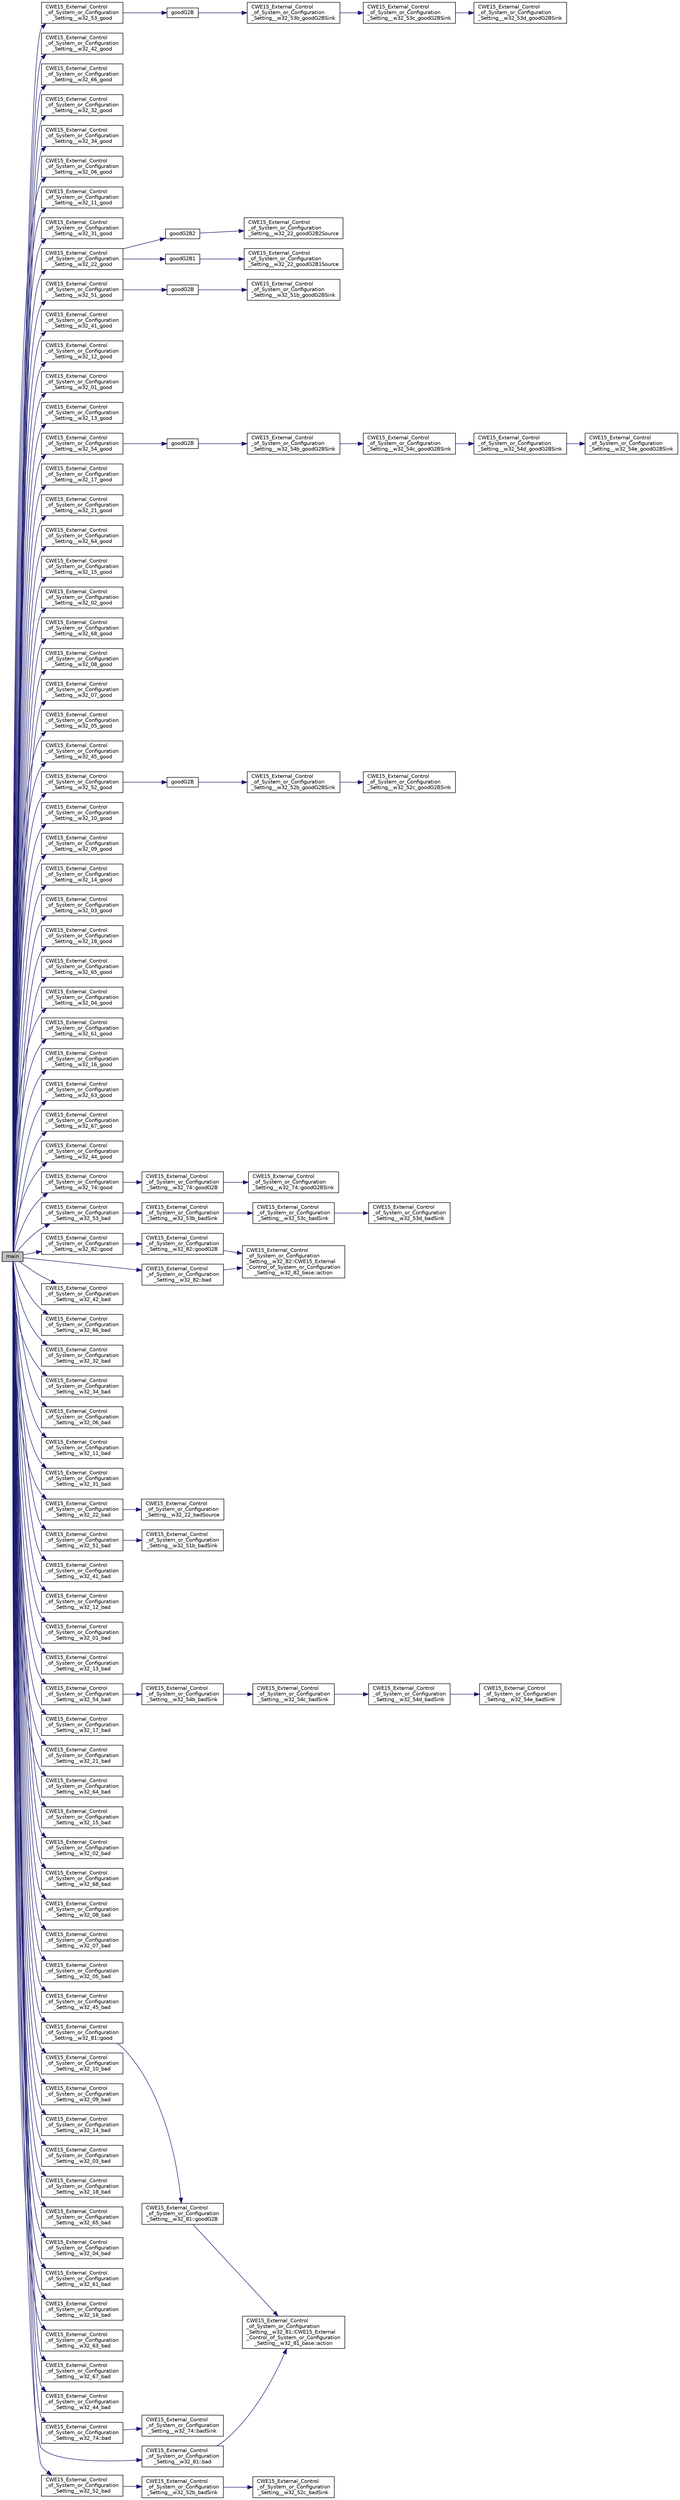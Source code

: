 digraph "main"
{
  edge [fontname="Helvetica",fontsize="10",labelfontname="Helvetica",labelfontsize="10"];
  node [fontname="Helvetica",fontsize="10",shape=record];
  rankdir="LR";
  Node0 [label="main",height=0.2,width=0.4,color="black", fillcolor="grey75", style="filled", fontcolor="black"];
  Node0 -> Node1 [color="midnightblue",fontsize="10",style="solid",fontname="Helvetica"];
  Node1 [label="CWE15_External_Control\l_of_System_or_Configuration\l_Setting__w32_53_good",height=0.2,width=0.4,color="black", fillcolor="white", style="filled",URL="$CWE15__External__Control__of__System__or__Configuration__Setting____w32__53a_8c.html#a7577d3c5b2392b98a02d7039d37c3817"];
  Node1 -> Node2 [color="midnightblue",fontsize="10",style="solid",fontname="Helvetica"];
  Node2 [label="goodG2B",height=0.2,width=0.4,color="black", fillcolor="white", style="filled",URL="$CWE15__External__Control__of__System__or__Configuration__Setting____w32__53a_8c.html#a7eda1d9036806a85a3f6bf72aa50b678"];
  Node2 -> Node3 [color="midnightblue",fontsize="10",style="solid",fontname="Helvetica"];
  Node3 [label="CWE15_External_Control\l_of_System_or_Configuration\l_Setting__w32_53b_goodG2BSink",height=0.2,width=0.4,color="black", fillcolor="white", style="filled",URL="$CWE15__External__Control__of__System__or__Configuration__Setting____w32__53a_8c.html#ac827f9f53ccf41715e999598a62ba31e"];
  Node3 -> Node4 [color="midnightblue",fontsize="10",style="solid",fontname="Helvetica"];
  Node4 [label="CWE15_External_Control\l_of_System_or_Configuration\l_Setting__w32_53c_goodG2BSink",height=0.2,width=0.4,color="black", fillcolor="white", style="filled",URL="$CWE15__External__Control__of__System__or__Configuration__Setting____w32__53b_8c.html#aa7f4df223585be58bd79349b721bd907"];
  Node4 -> Node5 [color="midnightblue",fontsize="10",style="solid",fontname="Helvetica"];
  Node5 [label="CWE15_External_Control\l_of_System_or_Configuration\l_Setting__w32_53d_goodG2BSink",height=0.2,width=0.4,color="black", fillcolor="white", style="filled",URL="$CWE15__External__Control__of__System__or__Configuration__Setting____w32__53c_8c.html#a5bc3ecfeb6a5c396bc0ddb3075aa41ed"];
  Node0 -> Node6 [color="midnightblue",fontsize="10",style="solid",fontname="Helvetica"];
  Node6 [label="CWE15_External_Control\l_of_System_or_Configuration\l_Setting__w32_42_good",height=0.2,width=0.4,color="black", fillcolor="white", style="filled",URL="$testcases_8h.html#aea3a3d42495a8fa744d723d2bbd5294d"];
  Node0 -> Node7 [color="midnightblue",fontsize="10",style="solid",fontname="Helvetica"];
  Node7 [label="CWE15_External_Control\l_of_System_or_Configuration\l_Setting__w32_66_good",height=0.2,width=0.4,color="black", fillcolor="white", style="filled",URL="$testcases_8h.html#addef615e9b3ad13b336233fe7260125d"];
  Node0 -> Node8 [color="midnightblue",fontsize="10",style="solid",fontname="Helvetica"];
  Node8 [label="CWE15_External_Control\l_of_System_or_Configuration\l_Setting__w32_32_good",height=0.2,width=0.4,color="black", fillcolor="white", style="filled",URL="$testcases_8h.html#aa3d042854312d717e0ba22d8951cdaf8"];
  Node0 -> Node9 [color="midnightblue",fontsize="10",style="solid",fontname="Helvetica"];
  Node9 [label="CWE15_External_Control\l_of_System_or_Configuration\l_Setting__w32_34_good",height=0.2,width=0.4,color="black", fillcolor="white", style="filled",URL="$testcases_8h.html#af10b4aa853a8ed391484d99e72b7d5f5"];
  Node0 -> Node10 [color="midnightblue",fontsize="10",style="solid",fontname="Helvetica"];
  Node10 [label="CWE15_External_Control\l_of_System_or_Configuration\l_Setting__w32_06_good",height=0.2,width=0.4,color="black", fillcolor="white", style="filled",URL="$testcases_8h.html#afd98057cef1d32d8d7f541d6c425f80f"];
  Node0 -> Node11 [color="midnightblue",fontsize="10",style="solid",fontname="Helvetica"];
  Node11 [label="CWE15_External_Control\l_of_System_or_Configuration\l_Setting__w32_11_good",height=0.2,width=0.4,color="black", fillcolor="white", style="filled",URL="$testcases_8h.html#ae7f225675a346408aeaec3786c075d7a"];
  Node0 -> Node12 [color="midnightblue",fontsize="10",style="solid",fontname="Helvetica"];
  Node12 [label="CWE15_External_Control\l_of_System_or_Configuration\l_Setting__w32_31_good",height=0.2,width=0.4,color="black", fillcolor="white", style="filled",URL="$testcases_8h.html#affed0ca6c6d17977d758e4c0d215c8b3"];
  Node0 -> Node13 [color="midnightblue",fontsize="10",style="solid",fontname="Helvetica"];
  Node13 [label="CWE15_External_Control\l_of_System_or_Configuration\l_Setting__w32_22_good",height=0.2,width=0.4,color="black", fillcolor="white", style="filled",URL="$CWE15__External__Control__of__System__or__Configuration__Setting____w32__22a_8c.html#a6f6bdda14c0c352d82bbf68df220dba2"];
  Node13 -> Node14 [color="midnightblue",fontsize="10",style="solid",fontname="Helvetica"];
  Node14 [label="goodG2B1",height=0.2,width=0.4,color="black", fillcolor="white", style="filled",URL="$CWE15__External__Control__of__System__or__Configuration__Setting____w32__22a_8c.html#ac17d0de842dabc80fcf4a7c075312c3c"];
  Node14 -> Node15 [color="midnightblue",fontsize="10",style="solid",fontname="Helvetica"];
  Node15 [label="CWE15_External_Control\l_of_System_or_Configuration\l_Setting__w32_22_goodG2B1Source",height=0.2,width=0.4,color="black", fillcolor="white", style="filled",URL="$CWE15__External__Control__of__System__or__Configuration__Setting____w32__22a_8c.html#a95b1967d57f6342a39262d7e22a9a9d2"];
  Node13 -> Node16 [color="midnightblue",fontsize="10",style="solid",fontname="Helvetica"];
  Node16 [label="goodG2B2",height=0.2,width=0.4,color="black", fillcolor="white", style="filled",URL="$CWE15__External__Control__of__System__or__Configuration__Setting____w32__22a_8c.html#ae6b951ee594ed81470250b3195e42869"];
  Node16 -> Node17 [color="midnightblue",fontsize="10",style="solid",fontname="Helvetica"];
  Node17 [label="CWE15_External_Control\l_of_System_or_Configuration\l_Setting__w32_22_goodG2B2Source",height=0.2,width=0.4,color="black", fillcolor="white", style="filled",URL="$CWE15__External__Control__of__System__or__Configuration__Setting____w32__22a_8c.html#a39c897fe0df655c77953b1038e4d6e7f"];
  Node0 -> Node18 [color="midnightblue",fontsize="10",style="solid",fontname="Helvetica"];
  Node18 [label="CWE15_External_Control\l_of_System_or_Configuration\l_Setting__w32_51_good",height=0.2,width=0.4,color="black", fillcolor="white", style="filled",URL="$CWE15__External__Control__of__System__or__Configuration__Setting____w32__51a_8c.html#a4ab2414fe2cdf5dd07dcf00aa10c3cb8"];
  Node18 -> Node19 [color="midnightblue",fontsize="10",style="solid",fontname="Helvetica"];
  Node19 [label="goodG2B",height=0.2,width=0.4,color="black", fillcolor="white", style="filled",URL="$CWE15__External__Control__of__System__or__Configuration__Setting____w32__51a_8c.html#a7eda1d9036806a85a3f6bf72aa50b678"];
  Node19 -> Node20 [color="midnightblue",fontsize="10",style="solid",fontname="Helvetica"];
  Node20 [label="CWE15_External_Control\l_of_System_or_Configuration\l_Setting__w32_51b_goodG2BSink",height=0.2,width=0.4,color="black", fillcolor="white", style="filled",URL="$CWE15__External__Control__of__System__or__Configuration__Setting____w32__51a_8c.html#a993a536d8a0f2aed78f0fac34ba1f0d3"];
  Node0 -> Node21 [color="midnightblue",fontsize="10",style="solid",fontname="Helvetica"];
  Node21 [label="CWE15_External_Control\l_of_System_or_Configuration\l_Setting__w32_41_good",height=0.2,width=0.4,color="black", fillcolor="white", style="filled",URL="$testcases_8h.html#add6e32c4bd0aa9a1792389c34cd8302a"];
  Node0 -> Node22 [color="midnightblue",fontsize="10",style="solid",fontname="Helvetica"];
  Node22 [label="CWE15_External_Control\l_of_System_or_Configuration\l_Setting__w32_12_good",height=0.2,width=0.4,color="black", fillcolor="white", style="filled",URL="$testcases_8h.html#a0911133b1c59d261f468c26a77ebcd24"];
  Node0 -> Node23 [color="midnightblue",fontsize="10",style="solid",fontname="Helvetica"];
  Node23 [label="CWE15_External_Control\l_of_System_or_Configuration\l_Setting__w32_01_good",height=0.2,width=0.4,color="black", fillcolor="white", style="filled",URL="$testcases_8h.html#abea2187d91f48c829a225a1e5f3da48b"];
  Node0 -> Node24 [color="midnightblue",fontsize="10",style="solid",fontname="Helvetica"];
  Node24 [label="CWE15_External_Control\l_of_System_or_Configuration\l_Setting__w32_13_good",height=0.2,width=0.4,color="black", fillcolor="white", style="filled",URL="$testcases_8h.html#a9bd33df83ec64e9ff7e95b3687570099"];
  Node0 -> Node25 [color="midnightblue",fontsize="10",style="solid",fontname="Helvetica"];
  Node25 [label="CWE15_External_Control\l_of_System_or_Configuration\l_Setting__w32_54_good",height=0.2,width=0.4,color="black", fillcolor="white", style="filled",URL="$CWE15__External__Control__of__System__or__Configuration__Setting____w32__54a_8c.html#aa2db3c6b66c837409874d0fa278cdc9a"];
  Node25 -> Node26 [color="midnightblue",fontsize="10",style="solid",fontname="Helvetica"];
  Node26 [label="goodG2B",height=0.2,width=0.4,color="black", fillcolor="white", style="filled",URL="$CWE15__External__Control__of__System__or__Configuration__Setting____w32__54a_8c.html#a7eda1d9036806a85a3f6bf72aa50b678"];
  Node26 -> Node27 [color="midnightblue",fontsize="10",style="solid",fontname="Helvetica"];
  Node27 [label="CWE15_External_Control\l_of_System_or_Configuration\l_Setting__w32_54b_goodG2BSink",height=0.2,width=0.4,color="black", fillcolor="white", style="filled",URL="$CWE15__External__Control__of__System__or__Configuration__Setting____w32__54a_8c.html#a9a08f85cf5ccc142deb55f0cb358d930"];
  Node27 -> Node28 [color="midnightblue",fontsize="10",style="solid",fontname="Helvetica"];
  Node28 [label="CWE15_External_Control\l_of_System_or_Configuration\l_Setting__w32_54c_goodG2BSink",height=0.2,width=0.4,color="black", fillcolor="white", style="filled",URL="$CWE15__External__Control__of__System__or__Configuration__Setting____w32__54b_8c.html#aa81cc7fe40731df35a8f95e59e2993fb"];
  Node28 -> Node29 [color="midnightblue",fontsize="10",style="solid",fontname="Helvetica"];
  Node29 [label="CWE15_External_Control\l_of_System_or_Configuration\l_Setting__w32_54d_goodG2BSink",height=0.2,width=0.4,color="black", fillcolor="white", style="filled",URL="$CWE15__External__Control__of__System__or__Configuration__Setting____w32__54c_8c.html#ae001412e9c2f8415b9be1abd44a30946"];
  Node29 -> Node30 [color="midnightblue",fontsize="10",style="solid",fontname="Helvetica"];
  Node30 [label="CWE15_External_Control\l_of_System_or_Configuration\l_Setting__w32_54e_goodG2BSink",height=0.2,width=0.4,color="black", fillcolor="white", style="filled",URL="$CWE15__External__Control__of__System__or__Configuration__Setting____w32__54d_8c.html#abbf16617dc0d704079dc35ac829def58"];
  Node0 -> Node31 [color="midnightblue",fontsize="10",style="solid",fontname="Helvetica"];
  Node31 [label="CWE15_External_Control\l_of_System_or_Configuration\l_Setting__w32_17_good",height=0.2,width=0.4,color="black", fillcolor="white", style="filled",URL="$testcases_8h.html#a8530657318126af35c2ad9faa3a4e64b"];
  Node0 -> Node32 [color="midnightblue",fontsize="10",style="solid",fontname="Helvetica"];
  Node32 [label="CWE15_External_Control\l_of_System_or_Configuration\l_Setting__w32_21_good",height=0.2,width=0.4,color="black", fillcolor="white", style="filled",URL="$testcases_8h.html#a914dbf0841fcbad58c0daef1a71f1768"];
  Node0 -> Node33 [color="midnightblue",fontsize="10",style="solid",fontname="Helvetica"];
  Node33 [label="CWE15_External_Control\l_of_System_or_Configuration\l_Setting__w32_64_good",height=0.2,width=0.4,color="black", fillcolor="white", style="filled",URL="$testcases_8h.html#a9b6194381fcd78efaf39f8c3c80b1e4b"];
  Node0 -> Node34 [color="midnightblue",fontsize="10",style="solid",fontname="Helvetica"];
  Node34 [label="CWE15_External_Control\l_of_System_or_Configuration\l_Setting__w32_15_good",height=0.2,width=0.4,color="black", fillcolor="white", style="filled",URL="$testcases_8h.html#a2139aa67896c3ba113e89a075536b6f7"];
  Node0 -> Node35 [color="midnightblue",fontsize="10",style="solid",fontname="Helvetica"];
  Node35 [label="CWE15_External_Control\l_of_System_or_Configuration\l_Setting__w32_02_good",height=0.2,width=0.4,color="black", fillcolor="white", style="filled",URL="$testcases_8h.html#ae09aa2d5f84d208b3863d457dbdbb788"];
  Node0 -> Node36 [color="midnightblue",fontsize="10",style="solid",fontname="Helvetica"];
  Node36 [label="CWE15_External_Control\l_of_System_or_Configuration\l_Setting__w32_68_good",height=0.2,width=0.4,color="black", fillcolor="white", style="filled",URL="$testcases_8h.html#acc4aaf8f5a41309dd68e90f557f41ec5"];
  Node0 -> Node37 [color="midnightblue",fontsize="10",style="solid",fontname="Helvetica"];
  Node37 [label="CWE15_External_Control\l_of_System_or_Configuration\l_Setting__w32_08_good",height=0.2,width=0.4,color="black", fillcolor="white", style="filled",URL="$testcases_8h.html#a73821d8434c0c5a7454b9627e550c496"];
  Node0 -> Node38 [color="midnightblue",fontsize="10",style="solid",fontname="Helvetica"];
  Node38 [label="CWE15_External_Control\l_of_System_or_Configuration\l_Setting__w32_07_good",height=0.2,width=0.4,color="black", fillcolor="white", style="filled",URL="$testcases_8h.html#abf550c4f3bfd913210c5ca9caaf36fe5"];
  Node0 -> Node39 [color="midnightblue",fontsize="10",style="solid",fontname="Helvetica"];
  Node39 [label="CWE15_External_Control\l_of_System_or_Configuration\l_Setting__w32_05_good",height=0.2,width=0.4,color="black", fillcolor="white", style="filled",URL="$testcases_8h.html#adf5f071b6d6666e517ad6ebb154120f3"];
  Node0 -> Node40 [color="midnightblue",fontsize="10",style="solid",fontname="Helvetica"];
  Node40 [label="CWE15_External_Control\l_of_System_or_Configuration\l_Setting__w32_45_good",height=0.2,width=0.4,color="black", fillcolor="white", style="filled",URL="$testcases_8h.html#ad623a9775351b872e0eba400b0320d92"];
  Node0 -> Node41 [color="midnightblue",fontsize="10",style="solid",fontname="Helvetica"];
  Node41 [label="CWE15_External_Control\l_of_System_or_Configuration\l_Setting__w32_52_good",height=0.2,width=0.4,color="black", fillcolor="white", style="filled",URL="$CWE15__External__Control__of__System__or__Configuration__Setting____w32__52a_8c.html#a83cfadcceadfbe2c73aac0e27cbb386e"];
  Node41 -> Node42 [color="midnightblue",fontsize="10",style="solid",fontname="Helvetica"];
  Node42 [label="goodG2B",height=0.2,width=0.4,color="black", fillcolor="white", style="filled",URL="$CWE15__External__Control__of__System__or__Configuration__Setting____w32__52a_8c.html#a7eda1d9036806a85a3f6bf72aa50b678"];
  Node42 -> Node43 [color="midnightblue",fontsize="10",style="solid",fontname="Helvetica"];
  Node43 [label="CWE15_External_Control\l_of_System_or_Configuration\l_Setting__w32_52b_goodG2BSink",height=0.2,width=0.4,color="black", fillcolor="white", style="filled",URL="$CWE15__External__Control__of__System__or__Configuration__Setting____w32__52a_8c.html#a5a55b304d085d51c3700c675286e1164"];
  Node43 -> Node44 [color="midnightblue",fontsize="10",style="solid",fontname="Helvetica"];
  Node44 [label="CWE15_External_Control\l_of_System_or_Configuration\l_Setting__w32_52c_goodG2BSink",height=0.2,width=0.4,color="black", fillcolor="white", style="filled",URL="$CWE15__External__Control__of__System__or__Configuration__Setting____w32__52b_8c.html#a16fdd22df66e886430698dbbda6c31cd"];
  Node0 -> Node45 [color="midnightblue",fontsize="10",style="solid",fontname="Helvetica"];
  Node45 [label="CWE15_External_Control\l_of_System_or_Configuration\l_Setting__w32_10_good",height=0.2,width=0.4,color="black", fillcolor="white", style="filled",URL="$testcases_8h.html#a3503004632b5934acbce28a7c2fc7346"];
  Node0 -> Node46 [color="midnightblue",fontsize="10",style="solid",fontname="Helvetica"];
  Node46 [label="CWE15_External_Control\l_of_System_or_Configuration\l_Setting__w32_09_good",height=0.2,width=0.4,color="black", fillcolor="white", style="filled",URL="$testcases_8h.html#aca3e2176f4c2fd53b6229a0451a5a362"];
  Node0 -> Node47 [color="midnightblue",fontsize="10",style="solid",fontname="Helvetica"];
  Node47 [label="CWE15_External_Control\l_of_System_or_Configuration\l_Setting__w32_14_good",height=0.2,width=0.4,color="black", fillcolor="white", style="filled",URL="$testcases_8h.html#a728e9016fd32aa9a262b2f4bef85b1bc"];
  Node0 -> Node48 [color="midnightblue",fontsize="10",style="solid",fontname="Helvetica"];
  Node48 [label="CWE15_External_Control\l_of_System_or_Configuration\l_Setting__w32_03_good",height=0.2,width=0.4,color="black", fillcolor="white", style="filled",URL="$testcases_8h.html#aabf7a4e55d2833bf03e36ec3ea18e707"];
  Node0 -> Node49 [color="midnightblue",fontsize="10",style="solid",fontname="Helvetica"];
  Node49 [label="CWE15_External_Control\l_of_System_or_Configuration\l_Setting__w32_18_good",height=0.2,width=0.4,color="black", fillcolor="white", style="filled",URL="$testcases_8h.html#ad48ad235ac1aba579f1357a7d079b779"];
  Node0 -> Node50 [color="midnightblue",fontsize="10",style="solid",fontname="Helvetica"];
  Node50 [label="CWE15_External_Control\l_of_System_or_Configuration\l_Setting__w32_65_good",height=0.2,width=0.4,color="black", fillcolor="white", style="filled",URL="$testcases_8h.html#a9866be0328eb74239eca26e5a1699132"];
  Node0 -> Node51 [color="midnightblue",fontsize="10",style="solid",fontname="Helvetica"];
  Node51 [label="CWE15_External_Control\l_of_System_or_Configuration\l_Setting__w32_04_good",height=0.2,width=0.4,color="black", fillcolor="white", style="filled",URL="$testcases_8h.html#ac6454fe9ea561f3757211b443069e5d9"];
  Node0 -> Node52 [color="midnightblue",fontsize="10",style="solid",fontname="Helvetica"];
  Node52 [label="CWE15_External_Control\l_of_System_or_Configuration\l_Setting__w32_61_good",height=0.2,width=0.4,color="black", fillcolor="white", style="filled",URL="$testcases_8h.html#a3a963344151ef4665a339dec069776cd"];
  Node0 -> Node53 [color="midnightblue",fontsize="10",style="solid",fontname="Helvetica"];
  Node53 [label="CWE15_External_Control\l_of_System_or_Configuration\l_Setting__w32_16_good",height=0.2,width=0.4,color="black", fillcolor="white", style="filled",URL="$testcases_8h.html#a2b081299eba6c66b0d40f8791bcc781a"];
  Node0 -> Node54 [color="midnightblue",fontsize="10",style="solid",fontname="Helvetica"];
  Node54 [label="CWE15_External_Control\l_of_System_or_Configuration\l_Setting__w32_63_good",height=0.2,width=0.4,color="black", fillcolor="white", style="filled",URL="$testcases_8h.html#a78ea591aa12765ca667f026d6b4a0394"];
  Node0 -> Node55 [color="midnightblue",fontsize="10",style="solid",fontname="Helvetica"];
  Node55 [label="CWE15_External_Control\l_of_System_or_Configuration\l_Setting__w32_67_good",height=0.2,width=0.4,color="black", fillcolor="white", style="filled",URL="$testcases_8h.html#a6eea1025794aaa1224bffb3a0a1a0531"];
  Node0 -> Node56 [color="midnightblue",fontsize="10",style="solid",fontname="Helvetica"];
  Node56 [label="CWE15_External_Control\l_of_System_or_Configuration\l_Setting__w32_44_good",height=0.2,width=0.4,color="black", fillcolor="white", style="filled",URL="$testcases_8h.html#a023a40736be17654fdef60982e69b658"];
  Node0 -> Node57 [color="midnightblue",fontsize="10",style="solid",fontname="Helvetica"];
  Node57 [label="CWE15_External_Control\l_of_System_or_Configuration\l_Setting__w32_74::good",height=0.2,width=0.4,color="black", fillcolor="white", style="filled",URL="$namespaceCWE15__External__Control__of__System__or__Configuration__Setting____w32__74.html#a6746f4111d9d60168738f33cf4078350"];
  Node57 -> Node58 [color="midnightblue",fontsize="10",style="solid",fontname="Helvetica"];
  Node58 [label="CWE15_External_Control\l_of_System_or_Configuration\l_Setting__w32_74::goodG2B",height=0.2,width=0.4,color="black", fillcolor="white", style="filled",URL="$namespaceCWE15__External__Control__of__System__or__Configuration__Setting____w32__74.html#a2da1603fd5d2555ba95fb23b1456851f"];
  Node58 -> Node59 [color="midnightblue",fontsize="10",style="solid",fontname="Helvetica"];
  Node59 [label="CWE15_External_Control\l_of_System_or_Configuration\l_Setting__w32_74::goodG2BSink",height=0.2,width=0.4,color="black", fillcolor="white", style="filled",URL="$namespaceCWE15__External__Control__of__System__or__Configuration__Setting____w32__74.html#af90d05900a1e030a630882704a7efec7"];
  Node0 -> Node60 [color="midnightblue",fontsize="10",style="solid",fontname="Helvetica"];
  Node60 [label="CWE15_External_Control\l_of_System_or_Configuration\l_Setting__w32_82::good",height=0.2,width=0.4,color="black", fillcolor="white", style="filled",URL="$namespaceCWE15__External__Control__of__System__or__Configuration__Setting____w32__82.html#a218e6c61236626250076714c9853680a"];
  Node60 -> Node61 [color="midnightblue",fontsize="10",style="solid",fontname="Helvetica"];
  Node61 [label="CWE15_External_Control\l_of_System_or_Configuration\l_Setting__w32_82::goodG2B",height=0.2,width=0.4,color="black", fillcolor="white", style="filled",URL="$namespaceCWE15__External__Control__of__System__or__Configuration__Setting____w32__82.html#a19b4578fa8d937d3b4e38c19b17c2402"];
  Node61 -> Node62 [color="midnightblue",fontsize="10",style="solid",fontname="Helvetica"];
  Node62 [label="CWE15_External_Control\l_of_System_or_Configuration\l_Setting__w32_82::CWE15_External\l_Control_of_System_or_Configuration\l_Setting__w32_82_base::action",height=0.2,width=0.4,color="black", fillcolor="white", style="filled",URL="$classCWE15__External__Control__of__System__or__Configuration__Setting____w32__82_1_1CWE15__Exterc1630649ac00d2ff6fdc69a52bb102b2.html#a40aef2f2eba156132a053d7b4511d2c7"];
  Node0 -> Node63 [color="midnightblue",fontsize="10",style="solid",fontname="Helvetica"];
  Node63 [label="CWE15_External_Control\l_of_System_or_Configuration\l_Setting__w32_81::good",height=0.2,width=0.4,color="black", fillcolor="white", style="filled",URL="$namespaceCWE15__External__Control__of__System__or__Configuration__Setting____w32__81.html#aef2c9e8083340592af7b30ddce84ad8a"];
  Node63 -> Node64 [color="midnightblue",fontsize="10",style="solid",fontname="Helvetica"];
  Node64 [label="CWE15_External_Control\l_of_System_or_Configuration\l_Setting__w32_81::goodG2B",height=0.2,width=0.4,color="black", fillcolor="white", style="filled",URL="$namespaceCWE15__External__Control__of__System__or__Configuration__Setting____w32__81.html#adf6054f820a768e0f6e8bedaf440591c"];
  Node64 -> Node65 [color="midnightblue",fontsize="10",style="solid",fontname="Helvetica"];
  Node65 [label="CWE15_External_Control\l_of_System_or_Configuration\l_Setting__w32_81::CWE15_External\l_Control_of_System_or_Configuration\l_Setting__w32_81_base::action",height=0.2,width=0.4,color="black", fillcolor="white", style="filled",URL="$classCWE15__External__Control__of__System__or__Configuration__Setting____w32__81_1_1CWE15__Exter7fe5e6015530f319276922823bbcf6c4.html#a5c5c5bebf49f6a2ebdc88a7efba231d6"];
  Node0 -> Node66 [color="midnightblue",fontsize="10",style="solid",fontname="Helvetica"];
  Node66 [label="CWE15_External_Control\l_of_System_or_Configuration\l_Setting__w32_53_bad",height=0.2,width=0.4,color="black", fillcolor="white", style="filled",URL="$CWE15__External__Control__of__System__or__Configuration__Setting____w32__53a_8c.html#a877f162b3450e26bd14038d13f61864d"];
  Node66 -> Node67 [color="midnightblue",fontsize="10",style="solid",fontname="Helvetica"];
  Node67 [label="CWE15_External_Control\l_of_System_or_Configuration\l_Setting__w32_53b_badSink",height=0.2,width=0.4,color="black", fillcolor="white", style="filled",URL="$CWE15__External__Control__of__System__or__Configuration__Setting____w32__53a_8c.html#a12e1f036eac5cd94233d891566c0ae9a"];
  Node67 -> Node68 [color="midnightblue",fontsize="10",style="solid",fontname="Helvetica"];
  Node68 [label="CWE15_External_Control\l_of_System_or_Configuration\l_Setting__w32_53c_badSink",height=0.2,width=0.4,color="black", fillcolor="white", style="filled",URL="$CWE15__External__Control__of__System__or__Configuration__Setting____w32__53b_8c.html#ad64a78d233bfe1551d351c3f851e8cb6"];
  Node68 -> Node69 [color="midnightblue",fontsize="10",style="solid",fontname="Helvetica"];
  Node69 [label="CWE15_External_Control\l_of_System_or_Configuration\l_Setting__w32_53d_badSink",height=0.2,width=0.4,color="black", fillcolor="white", style="filled",URL="$CWE15__External__Control__of__System__or__Configuration__Setting____w32__53c_8c.html#a0b111cc5d92a2cd3ed77d8994c62aa49"];
  Node0 -> Node70 [color="midnightblue",fontsize="10",style="solid",fontname="Helvetica"];
  Node70 [label="CWE15_External_Control\l_of_System_or_Configuration\l_Setting__w32_42_bad",height=0.2,width=0.4,color="black", fillcolor="white", style="filled",URL="$testcases_8h.html#a805e00e23eb9f3dad5c7f16c2120e29e"];
  Node0 -> Node71 [color="midnightblue",fontsize="10",style="solid",fontname="Helvetica"];
  Node71 [label="CWE15_External_Control\l_of_System_or_Configuration\l_Setting__w32_66_bad",height=0.2,width=0.4,color="black", fillcolor="white", style="filled",URL="$testcases_8h.html#a6b93140737f0b7d5f8f5ee1d7bb59f87"];
  Node0 -> Node72 [color="midnightblue",fontsize="10",style="solid",fontname="Helvetica"];
  Node72 [label="CWE15_External_Control\l_of_System_or_Configuration\l_Setting__w32_32_bad",height=0.2,width=0.4,color="black", fillcolor="white", style="filled",URL="$testcases_8h.html#ab8f673c0b5fa2f74e17a5222b1279a7a"];
  Node0 -> Node73 [color="midnightblue",fontsize="10",style="solid",fontname="Helvetica"];
  Node73 [label="CWE15_External_Control\l_of_System_or_Configuration\l_Setting__w32_34_bad",height=0.2,width=0.4,color="black", fillcolor="white", style="filled",URL="$testcases_8h.html#ab45a66dae61283151c4b1dd7f8c8d51f"];
  Node0 -> Node74 [color="midnightblue",fontsize="10",style="solid",fontname="Helvetica"];
  Node74 [label="CWE15_External_Control\l_of_System_or_Configuration\l_Setting__w32_06_bad",height=0.2,width=0.4,color="black", fillcolor="white", style="filled",URL="$testcases_8h.html#a49375e9ec408bcb366bc04d5648166ec"];
  Node0 -> Node75 [color="midnightblue",fontsize="10",style="solid",fontname="Helvetica"];
  Node75 [label="CWE15_External_Control\l_of_System_or_Configuration\l_Setting__w32_11_bad",height=0.2,width=0.4,color="black", fillcolor="white", style="filled",URL="$testcases_8h.html#a1ee0bb2a0f715e8b28c949a0fc1cedd0"];
  Node0 -> Node76 [color="midnightblue",fontsize="10",style="solid",fontname="Helvetica"];
  Node76 [label="CWE15_External_Control\l_of_System_or_Configuration\l_Setting__w32_31_bad",height=0.2,width=0.4,color="black", fillcolor="white", style="filled",URL="$testcases_8h.html#a7b6a5099ada395f5bb69842159e63054"];
  Node0 -> Node77 [color="midnightblue",fontsize="10",style="solid",fontname="Helvetica"];
  Node77 [label="CWE15_External_Control\l_of_System_or_Configuration\l_Setting__w32_22_bad",height=0.2,width=0.4,color="black", fillcolor="white", style="filled",URL="$CWE15__External__Control__of__System__or__Configuration__Setting____w32__22a_8c.html#a5c68fe5c6a56d9f243f06fe949cfe485"];
  Node77 -> Node78 [color="midnightblue",fontsize="10",style="solid",fontname="Helvetica"];
  Node78 [label="CWE15_External_Control\l_of_System_or_Configuration\l_Setting__w32_22_badSource",height=0.2,width=0.4,color="black", fillcolor="white", style="filled",URL="$CWE15__External__Control__of__System__or__Configuration__Setting____w32__22a_8c.html#a17e4a785bc89dbd83816bb91d3e634fd"];
  Node0 -> Node79 [color="midnightblue",fontsize="10",style="solid",fontname="Helvetica"];
  Node79 [label="CWE15_External_Control\l_of_System_or_Configuration\l_Setting__w32_51_bad",height=0.2,width=0.4,color="black", fillcolor="white", style="filled",URL="$CWE15__External__Control__of__System__or__Configuration__Setting____w32__51a_8c.html#a863964ae8e31d2f09aed1b5d8ef3452d"];
  Node79 -> Node80 [color="midnightblue",fontsize="10",style="solid",fontname="Helvetica"];
  Node80 [label="CWE15_External_Control\l_of_System_or_Configuration\l_Setting__w32_51b_badSink",height=0.2,width=0.4,color="black", fillcolor="white", style="filled",URL="$CWE15__External__Control__of__System__or__Configuration__Setting____w32__51a_8c.html#a4358abea45812c72fa5dafc3414f3dab"];
  Node0 -> Node81 [color="midnightblue",fontsize="10",style="solid",fontname="Helvetica"];
  Node81 [label="CWE15_External_Control\l_of_System_or_Configuration\l_Setting__w32_41_bad",height=0.2,width=0.4,color="black", fillcolor="white", style="filled",URL="$testcases_8h.html#a748e59a0224b10563d94cef274717fd1"];
  Node0 -> Node82 [color="midnightblue",fontsize="10",style="solid",fontname="Helvetica"];
  Node82 [label="CWE15_External_Control\l_of_System_or_Configuration\l_Setting__w32_12_bad",height=0.2,width=0.4,color="black", fillcolor="white", style="filled",URL="$testcases_8h.html#ae435d15c552d06ed3a3d1dda25b54f33"];
  Node0 -> Node83 [color="midnightblue",fontsize="10",style="solid",fontname="Helvetica"];
  Node83 [label="CWE15_External_Control\l_of_System_or_Configuration\l_Setting__w32_01_bad",height=0.2,width=0.4,color="black", fillcolor="white", style="filled",URL="$testcases_8h.html#ac66f6d3615ec36b7a03e488bdea69647"];
  Node0 -> Node84 [color="midnightblue",fontsize="10",style="solid",fontname="Helvetica"];
  Node84 [label="CWE15_External_Control\l_of_System_or_Configuration\l_Setting__w32_13_bad",height=0.2,width=0.4,color="black", fillcolor="white", style="filled",URL="$testcases_8h.html#afb90c29eabde36fbdf2f3ee4082b5e41"];
  Node0 -> Node85 [color="midnightblue",fontsize="10",style="solid",fontname="Helvetica"];
  Node85 [label="CWE15_External_Control\l_of_System_or_Configuration\l_Setting__w32_54_bad",height=0.2,width=0.4,color="black", fillcolor="white", style="filled",URL="$CWE15__External__Control__of__System__or__Configuration__Setting____w32__54a_8c.html#a4c87070b68fc83712b3386ac7a671a69"];
  Node85 -> Node86 [color="midnightblue",fontsize="10",style="solid",fontname="Helvetica"];
  Node86 [label="CWE15_External_Control\l_of_System_or_Configuration\l_Setting__w32_54b_badSink",height=0.2,width=0.4,color="black", fillcolor="white", style="filled",URL="$CWE15__External__Control__of__System__or__Configuration__Setting____w32__54a_8c.html#a005791fbada408ed1e00511f875f9816"];
  Node86 -> Node87 [color="midnightblue",fontsize="10",style="solid",fontname="Helvetica"];
  Node87 [label="CWE15_External_Control\l_of_System_or_Configuration\l_Setting__w32_54c_badSink",height=0.2,width=0.4,color="black", fillcolor="white", style="filled",URL="$CWE15__External__Control__of__System__or__Configuration__Setting____w32__54b_8c.html#abc8a81dbcdbca92341efdc987fdd605a"];
  Node87 -> Node88 [color="midnightblue",fontsize="10",style="solid",fontname="Helvetica"];
  Node88 [label="CWE15_External_Control\l_of_System_or_Configuration\l_Setting__w32_54d_badSink",height=0.2,width=0.4,color="black", fillcolor="white", style="filled",URL="$CWE15__External__Control__of__System__or__Configuration__Setting____w32__54c_8c.html#af80cc0309ca5ccf26938d3fe97af0e72"];
  Node88 -> Node89 [color="midnightblue",fontsize="10",style="solid",fontname="Helvetica"];
  Node89 [label="CWE15_External_Control\l_of_System_or_Configuration\l_Setting__w32_54e_badSink",height=0.2,width=0.4,color="black", fillcolor="white", style="filled",URL="$CWE15__External__Control__of__System__or__Configuration__Setting____w32__54d_8c.html#a99a2bfd24cce003279b2e78694beb95a"];
  Node0 -> Node90 [color="midnightblue",fontsize="10",style="solid",fontname="Helvetica"];
  Node90 [label="CWE15_External_Control\l_of_System_or_Configuration\l_Setting__w32_17_bad",height=0.2,width=0.4,color="black", fillcolor="white", style="filled",URL="$testcases_8h.html#a1d6fdf82db5b190dd2af1ea311f067c0"];
  Node0 -> Node91 [color="midnightblue",fontsize="10",style="solid",fontname="Helvetica"];
  Node91 [label="CWE15_External_Control\l_of_System_or_Configuration\l_Setting__w32_21_bad",height=0.2,width=0.4,color="black", fillcolor="white", style="filled",URL="$testcases_8h.html#a8404c7de05b44d2dd97c918d92caf446"];
  Node0 -> Node92 [color="midnightblue",fontsize="10",style="solid",fontname="Helvetica"];
  Node92 [label="CWE15_External_Control\l_of_System_or_Configuration\l_Setting__w32_64_bad",height=0.2,width=0.4,color="black", fillcolor="white", style="filled",URL="$testcases_8h.html#a19e46ea7b6e8ebdf1a504b586d97e018"];
  Node0 -> Node93 [color="midnightblue",fontsize="10",style="solid",fontname="Helvetica"];
  Node93 [label="CWE15_External_Control\l_of_System_or_Configuration\l_Setting__w32_15_bad",height=0.2,width=0.4,color="black", fillcolor="white", style="filled",URL="$testcases_8h.html#ac416e4d3ee4c34029e01c7efd955d1bf"];
  Node0 -> Node94 [color="midnightblue",fontsize="10",style="solid",fontname="Helvetica"];
  Node94 [label="CWE15_External_Control\l_of_System_or_Configuration\l_Setting__w32_02_bad",height=0.2,width=0.4,color="black", fillcolor="white", style="filled",URL="$testcases_8h.html#a90ee589e8c789f3ce5314cba42f1ed5f"];
  Node0 -> Node95 [color="midnightblue",fontsize="10",style="solid",fontname="Helvetica"];
  Node95 [label="CWE15_External_Control\l_of_System_or_Configuration\l_Setting__w32_68_bad",height=0.2,width=0.4,color="black", fillcolor="white", style="filled",URL="$testcases_8h.html#a2b1e8f592a1325c42f3cfd251953e582"];
  Node0 -> Node96 [color="midnightblue",fontsize="10",style="solid",fontname="Helvetica"];
  Node96 [label="CWE15_External_Control\l_of_System_or_Configuration\l_Setting__w32_08_bad",height=0.2,width=0.4,color="black", fillcolor="white", style="filled",URL="$testcases_8h.html#abd67670f97b6d33c1d15e096dd80a4ea"];
  Node0 -> Node97 [color="midnightblue",fontsize="10",style="solid",fontname="Helvetica"];
  Node97 [label="CWE15_External_Control\l_of_System_or_Configuration\l_Setting__w32_07_bad",height=0.2,width=0.4,color="black", fillcolor="white", style="filled",URL="$testcases_8h.html#a0e2cd2a9d021a9d4651c633e6f79a0e9"];
  Node0 -> Node98 [color="midnightblue",fontsize="10",style="solid",fontname="Helvetica"];
  Node98 [label="CWE15_External_Control\l_of_System_or_Configuration\l_Setting__w32_05_bad",height=0.2,width=0.4,color="black", fillcolor="white", style="filled",URL="$testcases_8h.html#adf4781ff6516f04917a166c91c3c3d15"];
  Node0 -> Node99 [color="midnightblue",fontsize="10",style="solid",fontname="Helvetica"];
  Node99 [label="CWE15_External_Control\l_of_System_or_Configuration\l_Setting__w32_45_bad",height=0.2,width=0.4,color="black", fillcolor="white", style="filled",URL="$testcases_8h.html#a0b23315261b73dbf056e06fb9ea38fbe"];
  Node0 -> Node100 [color="midnightblue",fontsize="10",style="solid",fontname="Helvetica"];
  Node100 [label="CWE15_External_Control\l_of_System_or_Configuration\l_Setting__w32_52_bad",height=0.2,width=0.4,color="black", fillcolor="white", style="filled",URL="$CWE15__External__Control__of__System__or__Configuration__Setting____w32__52a_8c.html#a10fe9f810ef15d4c1cc5bcd80a32488a"];
  Node100 -> Node101 [color="midnightblue",fontsize="10",style="solid",fontname="Helvetica"];
  Node101 [label="CWE15_External_Control\l_of_System_or_Configuration\l_Setting__w32_52b_badSink",height=0.2,width=0.4,color="black", fillcolor="white", style="filled",URL="$CWE15__External__Control__of__System__or__Configuration__Setting____w32__52a_8c.html#a226a6d0a975e940f1f9d358c14019639"];
  Node101 -> Node102 [color="midnightblue",fontsize="10",style="solid",fontname="Helvetica"];
  Node102 [label="CWE15_External_Control\l_of_System_or_Configuration\l_Setting__w32_52c_badSink",height=0.2,width=0.4,color="black", fillcolor="white", style="filled",URL="$CWE15__External__Control__of__System__or__Configuration__Setting____w32__52b_8c.html#a183f6961f01e17aff282547ef21c3614"];
  Node0 -> Node103 [color="midnightblue",fontsize="10",style="solid",fontname="Helvetica"];
  Node103 [label="CWE15_External_Control\l_of_System_or_Configuration\l_Setting__w32_10_bad",height=0.2,width=0.4,color="black", fillcolor="white", style="filled",URL="$testcases_8h.html#a692f3a25fa716a9d59c2fb5ffc83923a"];
  Node0 -> Node104 [color="midnightblue",fontsize="10",style="solid",fontname="Helvetica"];
  Node104 [label="CWE15_External_Control\l_of_System_or_Configuration\l_Setting__w32_09_bad",height=0.2,width=0.4,color="black", fillcolor="white", style="filled",URL="$testcases_8h.html#a97415f981e5ecf1608a2643b8601bde9"];
  Node0 -> Node105 [color="midnightblue",fontsize="10",style="solid",fontname="Helvetica"];
  Node105 [label="CWE15_External_Control\l_of_System_or_Configuration\l_Setting__w32_14_bad",height=0.2,width=0.4,color="black", fillcolor="white", style="filled",URL="$testcases_8h.html#a0f11e21650f29ba5b6f8ebcfdc0568ed"];
  Node0 -> Node106 [color="midnightblue",fontsize="10",style="solid",fontname="Helvetica"];
  Node106 [label="CWE15_External_Control\l_of_System_or_Configuration\l_Setting__w32_03_bad",height=0.2,width=0.4,color="black", fillcolor="white", style="filled",URL="$testcases_8h.html#adb4f3a699480abc31f02df643877763f"];
  Node0 -> Node107 [color="midnightblue",fontsize="10",style="solid",fontname="Helvetica"];
  Node107 [label="CWE15_External_Control\l_of_System_or_Configuration\l_Setting__w32_18_bad",height=0.2,width=0.4,color="black", fillcolor="white", style="filled",URL="$testcases_8h.html#a7e76c3f1b43504b3081b0f819dc09f37"];
  Node0 -> Node108 [color="midnightblue",fontsize="10",style="solid",fontname="Helvetica"];
  Node108 [label="CWE15_External_Control\l_of_System_or_Configuration\l_Setting__w32_65_bad",height=0.2,width=0.4,color="black", fillcolor="white", style="filled",URL="$testcases_8h.html#ac3689fa4c19712f147caae8778994e92"];
  Node0 -> Node109 [color="midnightblue",fontsize="10",style="solid",fontname="Helvetica"];
  Node109 [label="CWE15_External_Control\l_of_System_or_Configuration\l_Setting__w32_04_bad",height=0.2,width=0.4,color="black", fillcolor="white", style="filled",URL="$testcases_8h.html#a54c3d80efc0f70bfaa8f45d3abdffbd8"];
  Node0 -> Node110 [color="midnightblue",fontsize="10",style="solid",fontname="Helvetica"];
  Node110 [label="CWE15_External_Control\l_of_System_or_Configuration\l_Setting__w32_61_bad",height=0.2,width=0.4,color="black", fillcolor="white", style="filled",URL="$testcases_8h.html#ad6946a7767e552fb5cb0c4f37e030fd0"];
  Node0 -> Node111 [color="midnightblue",fontsize="10",style="solid",fontname="Helvetica"];
  Node111 [label="CWE15_External_Control\l_of_System_or_Configuration\l_Setting__w32_16_bad",height=0.2,width=0.4,color="black", fillcolor="white", style="filled",URL="$testcases_8h.html#a7db9f57738a16bc74f6951d77b12f3af"];
  Node0 -> Node112 [color="midnightblue",fontsize="10",style="solid",fontname="Helvetica"];
  Node112 [label="CWE15_External_Control\l_of_System_or_Configuration\l_Setting__w32_63_bad",height=0.2,width=0.4,color="black", fillcolor="white", style="filled",URL="$testcases_8h.html#a3320792dacebab2c10c23061ad29d47a"];
  Node0 -> Node113 [color="midnightblue",fontsize="10",style="solid",fontname="Helvetica"];
  Node113 [label="CWE15_External_Control\l_of_System_or_Configuration\l_Setting__w32_67_bad",height=0.2,width=0.4,color="black", fillcolor="white", style="filled",URL="$testcases_8h.html#a4d82685720b7be8b971321c48b0e42c6"];
  Node0 -> Node114 [color="midnightblue",fontsize="10",style="solid",fontname="Helvetica"];
  Node114 [label="CWE15_External_Control\l_of_System_or_Configuration\l_Setting__w32_44_bad",height=0.2,width=0.4,color="black", fillcolor="white", style="filled",URL="$testcases_8h.html#a1b5330a0ddeb1a35e73960ffb5b34622"];
  Node0 -> Node115 [color="midnightblue",fontsize="10",style="solid",fontname="Helvetica"];
  Node115 [label="CWE15_External_Control\l_of_System_or_Configuration\l_Setting__w32_74::bad",height=0.2,width=0.4,color="black", fillcolor="white", style="filled",URL="$namespaceCWE15__External__Control__of__System__or__Configuration__Setting____w32__74.html#a43333029ee9c08fdcd1c0f048fa693d7"];
  Node115 -> Node116 [color="midnightblue",fontsize="10",style="solid",fontname="Helvetica"];
  Node116 [label="CWE15_External_Control\l_of_System_or_Configuration\l_Setting__w32_74::badSink",height=0.2,width=0.4,color="black", fillcolor="white", style="filled",URL="$namespaceCWE15__External__Control__of__System__or__Configuration__Setting____w32__74.html#a88b1e0edb87be1985f88e0fba2319089"];
  Node0 -> Node117 [color="midnightblue",fontsize="10",style="solid",fontname="Helvetica"];
  Node117 [label="CWE15_External_Control\l_of_System_or_Configuration\l_Setting__w32_82::bad",height=0.2,width=0.4,color="black", fillcolor="white", style="filled",URL="$namespaceCWE15__External__Control__of__System__or__Configuration__Setting____w32__82.html#a144f86ea1371f46406dd7a89f36856b8"];
  Node117 -> Node62 [color="midnightblue",fontsize="10",style="solid",fontname="Helvetica"];
  Node0 -> Node118 [color="midnightblue",fontsize="10",style="solid",fontname="Helvetica"];
  Node118 [label="CWE15_External_Control\l_of_System_or_Configuration\l_Setting__w32_81::bad",height=0.2,width=0.4,color="black", fillcolor="white", style="filled",URL="$namespaceCWE15__External__Control__of__System__or__Configuration__Setting____w32__81.html#a921681d3d798724d93476866143f5901"];
  Node118 -> Node65 [color="midnightblue",fontsize="10",style="solid",fontname="Helvetica"];
}
